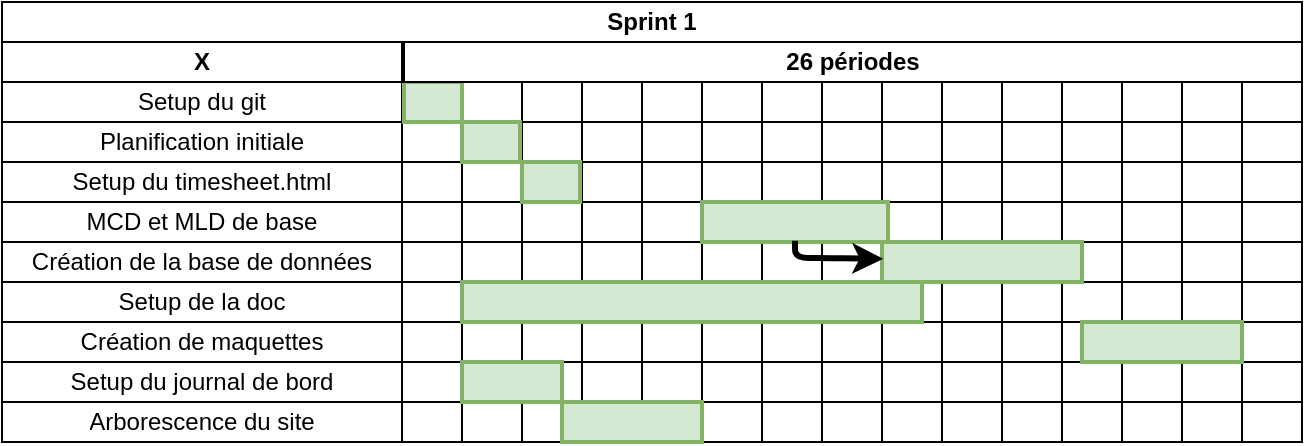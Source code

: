 <mxfile version="14.6.9"><diagram name="Page-1" id="fc2ac565-0d4e-3f0d-88b0-a54af1634ed7"><mxGraphModel dx="1629" dy="1081" grid="1" gridSize="10" guides="0" tooltips="1" connect="0" arrows="1" fold="1" page="1" pageScale="1.5" pageWidth="1169" pageHeight="827" background="#ffffff" math="0" shadow="0"><root><mxCell id="0" style=";html=1;"/><mxCell id="1" style=";html=1;" parent="0"/><mxCell id="dFsh6kCaLVv-VGuMFgfx-103" value="" style="shape=table;html=1;whiteSpace=wrap;startSize=0;container=1;collapsible=0;childLayout=tableLayout;fontStyle=0" vertex="1" parent="1"><mxGeometry x="120" y="160" width="650" height="180" as="geometry"/></mxCell><mxCell id="dFsh6kCaLVv-VGuMFgfx-104" value="" style="shape=partialRectangle;html=1;whiteSpace=wrap;collapsible=0;dropTarget=0;pointerEvents=0;fillColor=none;top=0;left=0;bottom=0;right=0;points=[[0,0.5],[1,0.5]];portConstraint=eastwest;" vertex="1" parent="dFsh6kCaLVv-VGuMFgfx-103"><mxGeometry width="650" height="20" as="geometry"/></mxCell><mxCell id="dFsh6kCaLVv-VGuMFgfx-105" value="Setup du git" style="shape=partialRectangle;html=1;whiteSpace=wrap;connectable=0;fillColor=none;top=0;left=0;bottom=0;right=0;overflow=hidden;" vertex="1" parent="dFsh6kCaLVv-VGuMFgfx-104"><mxGeometry width="200" height="20" as="geometry"/></mxCell><mxCell id="dFsh6kCaLVv-VGuMFgfx-808" style="shape=partialRectangle;html=1;whiteSpace=wrap;connectable=0;fillColor=none;top=0;left=0;bottom=0;right=0;overflow=hidden;" vertex="1" parent="dFsh6kCaLVv-VGuMFgfx-104"><mxGeometry x="200" width="30" height="20" as="geometry"/></mxCell><mxCell id="dFsh6kCaLVv-VGuMFgfx-107" value="" style="shape=partialRectangle;html=1;whiteSpace=wrap;connectable=0;fillColor=none;top=0;left=0;bottom=0;right=0;overflow=hidden;" vertex="1" parent="dFsh6kCaLVv-VGuMFgfx-104"><mxGeometry x="230" width="30" height="20" as="geometry"/></mxCell><mxCell id="dFsh6kCaLVv-VGuMFgfx-799" style="shape=partialRectangle;html=1;whiteSpace=wrap;connectable=0;fillColor=none;top=0;left=0;bottom=0;right=0;overflow=hidden;" vertex="1" parent="dFsh6kCaLVv-VGuMFgfx-104"><mxGeometry x="260" width="30" height="20" as="geometry"/></mxCell><mxCell id="dFsh6kCaLVv-VGuMFgfx-790" style="shape=partialRectangle;html=1;whiteSpace=wrap;connectable=0;fillColor=none;top=0;left=0;bottom=0;right=0;overflow=hidden;" vertex="1" parent="dFsh6kCaLVv-VGuMFgfx-104"><mxGeometry x="290" width="30" height="20" as="geometry"/></mxCell><mxCell id="dFsh6kCaLVv-VGuMFgfx-781" style="shape=partialRectangle;html=1;whiteSpace=wrap;connectable=0;fillColor=none;top=0;left=0;bottom=0;right=0;overflow=hidden;" vertex="1" parent="dFsh6kCaLVv-VGuMFgfx-104"><mxGeometry x="320" width="30" height="20" as="geometry"/></mxCell><mxCell id="dFsh6kCaLVv-VGuMFgfx-772" style="shape=partialRectangle;html=1;whiteSpace=wrap;connectable=0;fillColor=none;top=0;left=0;bottom=0;right=0;overflow=hidden;" vertex="1" parent="dFsh6kCaLVv-VGuMFgfx-104"><mxGeometry x="350" width="30" height="20" as="geometry"/></mxCell><mxCell id="dFsh6kCaLVv-VGuMFgfx-763" style="shape=partialRectangle;html=1;whiteSpace=wrap;connectable=0;fillColor=none;top=0;left=0;bottom=0;right=0;overflow=hidden;" vertex="1" parent="dFsh6kCaLVv-VGuMFgfx-104"><mxGeometry x="380" width="30" height="20" as="geometry"/></mxCell><mxCell id="dFsh6kCaLVv-VGuMFgfx-754" style="shape=partialRectangle;html=1;whiteSpace=wrap;connectable=0;fillColor=none;top=0;left=0;bottom=0;right=0;overflow=hidden;" vertex="1" parent="dFsh6kCaLVv-VGuMFgfx-104"><mxGeometry x="410" width="30" height="20" as="geometry"/></mxCell><mxCell id="dFsh6kCaLVv-VGuMFgfx-745" style="shape=partialRectangle;html=1;whiteSpace=wrap;connectable=0;fillColor=none;top=0;left=0;bottom=0;right=0;overflow=hidden;" vertex="1" parent="dFsh6kCaLVv-VGuMFgfx-104"><mxGeometry x="440" width="30" height="20" as="geometry"/></mxCell><mxCell id="dFsh6kCaLVv-VGuMFgfx-736" style="shape=partialRectangle;html=1;whiteSpace=wrap;connectable=0;fillColor=none;top=0;left=0;bottom=0;right=0;overflow=hidden;" vertex="1" parent="dFsh6kCaLVv-VGuMFgfx-104"><mxGeometry x="470" width="30" height="20" as="geometry"/></mxCell><mxCell id="dFsh6kCaLVv-VGuMFgfx-727" style="shape=partialRectangle;html=1;whiteSpace=wrap;connectable=0;fillColor=none;top=0;left=0;bottom=0;right=0;overflow=hidden;" vertex="1" parent="dFsh6kCaLVv-VGuMFgfx-104"><mxGeometry x="500" width="30" height="20" as="geometry"/></mxCell><mxCell id="dFsh6kCaLVv-VGuMFgfx-718" style="shape=partialRectangle;html=1;whiteSpace=wrap;connectable=0;fillColor=none;top=0;left=0;bottom=0;right=0;overflow=hidden;" vertex="1" parent="dFsh6kCaLVv-VGuMFgfx-104"><mxGeometry x="530" width="30" height="20" as="geometry"/></mxCell><mxCell id="dFsh6kCaLVv-VGuMFgfx-709" style="shape=partialRectangle;html=1;whiteSpace=wrap;connectable=0;fillColor=none;top=0;left=0;bottom=0;right=0;overflow=hidden;" vertex="1" parent="dFsh6kCaLVv-VGuMFgfx-104"><mxGeometry x="560" width="30" height="20" as="geometry"/></mxCell><mxCell id="dFsh6kCaLVv-VGuMFgfx-700" style="shape=partialRectangle;html=1;whiteSpace=wrap;connectable=0;fillColor=none;top=0;left=0;bottom=0;right=0;overflow=hidden;" vertex="1" parent="dFsh6kCaLVv-VGuMFgfx-104"><mxGeometry x="590" width="30" height="20" as="geometry"/></mxCell><mxCell id="dFsh6kCaLVv-VGuMFgfx-691" style="shape=partialRectangle;html=1;whiteSpace=wrap;connectable=0;fillColor=none;top=0;left=0;bottom=0;right=0;overflow=hidden;" vertex="1" parent="dFsh6kCaLVv-VGuMFgfx-104"><mxGeometry x="620" width="30" height="20" as="geometry"/></mxCell><mxCell id="dFsh6kCaLVv-VGuMFgfx-108" value="" style="shape=partialRectangle;html=1;whiteSpace=wrap;collapsible=0;dropTarget=0;pointerEvents=0;fillColor=none;top=0;left=0;bottom=0;right=0;points=[[0,0.5],[1,0.5]];portConstraint=eastwest;" vertex="1" parent="dFsh6kCaLVv-VGuMFgfx-103"><mxGeometry y="20" width="650" height="20" as="geometry"/></mxCell><mxCell id="dFsh6kCaLVv-VGuMFgfx-109" value="Planification initiale" style="shape=partialRectangle;html=1;whiteSpace=wrap;connectable=0;fillColor=none;top=0;left=0;bottom=0;right=0;overflow=hidden;" vertex="1" parent="dFsh6kCaLVv-VGuMFgfx-108"><mxGeometry width="200" height="20" as="geometry"/></mxCell><mxCell id="dFsh6kCaLVv-VGuMFgfx-809" style="shape=partialRectangle;html=1;whiteSpace=wrap;connectable=0;fillColor=none;top=0;left=0;bottom=0;right=0;overflow=hidden;" vertex="1" parent="dFsh6kCaLVv-VGuMFgfx-108"><mxGeometry x="200" width="30" height="20" as="geometry"/></mxCell><mxCell id="dFsh6kCaLVv-VGuMFgfx-111" value="" style="shape=partialRectangle;html=1;whiteSpace=wrap;connectable=0;fillColor=none;top=0;left=0;bottom=0;right=0;overflow=hidden;" vertex="1" parent="dFsh6kCaLVv-VGuMFgfx-108"><mxGeometry x="230" width="30" height="20" as="geometry"/></mxCell><mxCell id="dFsh6kCaLVv-VGuMFgfx-800" style="shape=partialRectangle;html=1;whiteSpace=wrap;connectable=0;fillColor=none;top=0;left=0;bottom=0;right=0;overflow=hidden;" vertex="1" parent="dFsh6kCaLVv-VGuMFgfx-108"><mxGeometry x="260" width="30" height="20" as="geometry"/></mxCell><mxCell id="dFsh6kCaLVv-VGuMFgfx-791" style="shape=partialRectangle;html=1;whiteSpace=wrap;connectable=0;fillColor=none;top=0;left=0;bottom=0;right=0;overflow=hidden;" vertex="1" parent="dFsh6kCaLVv-VGuMFgfx-108"><mxGeometry x="290" width="30" height="20" as="geometry"/></mxCell><mxCell id="dFsh6kCaLVv-VGuMFgfx-782" style="shape=partialRectangle;html=1;whiteSpace=wrap;connectable=0;fillColor=none;top=0;left=0;bottom=0;right=0;overflow=hidden;" vertex="1" parent="dFsh6kCaLVv-VGuMFgfx-108"><mxGeometry x="320" width="30" height="20" as="geometry"/></mxCell><mxCell id="dFsh6kCaLVv-VGuMFgfx-773" style="shape=partialRectangle;html=1;whiteSpace=wrap;connectable=0;fillColor=none;top=0;left=0;bottom=0;right=0;overflow=hidden;" vertex="1" parent="dFsh6kCaLVv-VGuMFgfx-108"><mxGeometry x="350" width="30" height="20" as="geometry"/></mxCell><mxCell id="dFsh6kCaLVv-VGuMFgfx-764" style="shape=partialRectangle;html=1;whiteSpace=wrap;connectable=0;fillColor=none;top=0;left=0;bottom=0;right=0;overflow=hidden;" vertex="1" parent="dFsh6kCaLVv-VGuMFgfx-108"><mxGeometry x="380" width="30" height="20" as="geometry"/></mxCell><mxCell id="dFsh6kCaLVv-VGuMFgfx-755" style="shape=partialRectangle;html=1;whiteSpace=wrap;connectable=0;fillColor=none;top=0;left=0;bottom=0;right=0;overflow=hidden;" vertex="1" parent="dFsh6kCaLVv-VGuMFgfx-108"><mxGeometry x="410" width="30" height="20" as="geometry"/></mxCell><mxCell id="dFsh6kCaLVv-VGuMFgfx-746" style="shape=partialRectangle;html=1;whiteSpace=wrap;connectable=0;fillColor=none;top=0;left=0;bottom=0;right=0;overflow=hidden;" vertex="1" parent="dFsh6kCaLVv-VGuMFgfx-108"><mxGeometry x="440" width="30" height="20" as="geometry"/></mxCell><mxCell id="dFsh6kCaLVv-VGuMFgfx-737" style="shape=partialRectangle;html=1;whiteSpace=wrap;connectable=0;fillColor=none;top=0;left=0;bottom=0;right=0;overflow=hidden;" vertex="1" parent="dFsh6kCaLVv-VGuMFgfx-108"><mxGeometry x="470" width="30" height="20" as="geometry"/></mxCell><mxCell id="dFsh6kCaLVv-VGuMFgfx-728" style="shape=partialRectangle;html=1;whiteSpace=wrap;connectable=0;fillColor=none;top=0;left=0;bottom=0;right=0;overflow=hidden;" vertex="1" parent="dFsh6kCaLVv-VGuMFgfx-108"><mxGeometry x="500" width="30" height="20" as="geometry"/></mxCell><mxCell id="dFsh6kCaLVv-VGuMFgfx-719" style="shape=partialRectangle;html=1;whiteSpace=wrap;connectable=0;fillColor=none;top=0;left=0;bottom=0;right=0;overflow=hidden;" vertex="1" parent="dFsh6kCaLVv-VGuMFgfx-108"><mxGeometry x="530" width="30" height="20" as="geometry"/></mxCell><mxCell id="dFsh6kCaLVv-VGuMFgfx-710" style="shape=partialRectangle;html=1;whiteSpace=wrap;connectable=0;fillColor=none;top=0;left=0;bottom=0;right=0;overflow=hidden;" vertex="1" parent="dFsh6kCaLVv-VGuMFgfx-108"><mxGeometry x="560" width="30" height="20" as="geometry"/></mxCell><mxCell id="dFsh6kCaLVv-VGuMFgfx-701" style="shape=partialRectangle;html=1;whiteSpace=wrap;connectable=0;fillColor=none;top=0;left=0;bottom=0;right=0;overflow=hidden;" vertex="1" parent="dFsh6kCaLVv-VGuMFgfx-108"><mxGeometry x="590" width="30" height="20" as="geometry"/></mxCell><mxCell id="dFsh6kCaLVv-VGuMFgfx-692" style="shape=partialRectangle;html=1;whiteSpace=wrap;connectable=0;fillColor=none;top=0;left=0;bottom=0;right=0;overflow=hidden;" vertex="1" parent="dFsh6kCaLVv-VGuMFgfx-108"><mxGeometry x="620" width="30" height="20" as="geometry"/></mxCell><mxCell id="dFsh6kCaLVv-VGuMFgfx-112" value="" style="shape=partialRectangle;html=1;whiteSpace=wrap;collapsible=0;dropTarget=0;pointerEvents=0;fillColor=none;top=0;left=0;bottom=0;right=0;points=[[0,0.5],[1,0.5]];portConstraint=eastwest;" vertex="1" parent="dFsh6kCaLVv-VGuMFgfx-103"><mxGeometry y="40" width="650" height="20" as="geometry"/></mxCell><mxCell id="dFsh6kCaLVv-VGuMFgfx-113" value="Setup du timesheet.html" style="shape=partialRectangle;html=1;whiteSpace=wrap;connectable=0;fillColor=none;top=0;left=0;bottom=0;right=0;overflow=hidden;" vertex="1" parent="dFsh6kCaLVv-VGuMFgfx-112"><mxGeometry width="200" height="20" as="geometry"/></mxCell><mxCell id="dFsh6kCaLVv-VGuMFgfx-810" style="shape=partialRectangle;html=1;whiteSpace=wrap;connectable=0;fillColor=none;top=0;left=0;bottom=0;right=0;overflow=hidden;" vertex="1" parent="dFsh6kCaLVv-VGuMFgfx-112"><mxGeometry x="200" width="30" height="20" as="geometry"/></mxCell><mxCell id="dFsh6kCaLVv-VGuMFgfx-115" value="" style="shape=partialRectangle;html=1;whiteSpace=wrap;connectable=0;fillColor=none;top=0;left=0;bottom=0;right=0;overflow=hidden;" vertex="1" parent="dFsh6kCaLVv-VGuMFgfx-112"><mxGeometry x="230" width="30" height="20" as="geometry"/></mxCell><mxCell id="dFsh6kCaLVv-VGuMFgfx-801" style="shape=partialRectangle;html=1;whiteSpace=wrap;connectable=0;fillColor=none;top=0;left=0;bottom=0;right=0;overflow=hidden;" vertex="1" parent="dFsh6kCaLVv-VGuMFgfx-112"><mxGeometry x="260" width="30" height="20" as="geometry"/></mxCell><mxCell id="dFsh6kCaLVv-VGuMFgfx-792" style="shape=partialRectangle;html=1;whiteSpace=wrap;connectable=0;fillColor=none;top=0;left=0;bottom=0;right=0;overflow=hidden;" vertex="1" parent="dFsh6kCaLVv-VGuMFgfx-112"><mxGeometry x="290" width="30" height="20" as="geometry"/></mxCell><mxCell id="dFsh6kCaLVv-VGuMFgfx-783" style="shape=partialRectangle;html=1;whiteSpace=wrap;connectable=0;fillColor=none;top=0;left=0;bottom=0;right=0;overflow=hidden;" vertex="1" parent="dFsh6kCaLVv-VGuMFgfx-112"><mxGeometry x="320" width="30" height="20" as="geometry"/></mxCell><mxCell id="dFsh6kCaLVv-VGuMFgfx-774" style="shape=partialRectangle;html=1;whiteSpace=wrap;connectable=0;fillColor=none;top=0;left=0;bottom=0;right=0;overflow=hidden;" vertex="1" parent="dFsh6kCaLVv-VGuMFgfx-112"><mxGeometry x="350" width="30" height="20" as="geometry"/></mxCell><mxCell id="dFsh6kCaLVv-VGuMFgfx-765" style="shape=partialRectangle;html=1;whiteSpace=wrap;connectable=0;fillColor=none;top=0;left=0;bottom=0;right=0;overflow=hidden;" vertex="1" parent="dFsh6kCaLVv-VGuMFgfx-112"><mxGeometry x="380" width="30" height="20" as="geometry"/></mxCell><mxCell id="dFsh6kCaLVv-VGuMFgfx-756" style="shape=partialRectangle;html=1;whiteSpace=wrap;connectable=0;fillColor=none;top=0;left=0;bottom=0;right=0;overflow=hidden;" vertex="1" parent="dFsh6kCaLVv-VGuMFgfx-112"><mxGeometry x="410" width="30" height="20" as="geometry"/></mxCell><mxCell id="dFsh6kCaLVv-VGuMFgfx-747" style="shape=partialRectangle;html=1;whiteSpace=wrap;connectable=0;fillColor=none;top=0;left=0;bottom=0;right=0;overflow=hidden;" vertex="1" parent="dFsh6kCaLVv-VGuMFgfx-112"><mxGeometry x="440" width="30" height="20" as="geometry"/></mxCell><mxCell id="dFsh6kCaLVv-VGuMFgfx-738" style="shape=partialRectangle;html=1;whiteSpace=wrap;connectable=0;fillColor=none;top=0;left=0;bottom=0;right=0;overflow=hidden;" vertex="1" parent="dFsh6kCaLVv-VGuMFgfx-112"><mxGeometry x="470" width="30" height="20" as="geometry"/></mxCell><mxCell id="dFsh6kCaLVv-VGuMFgfx-729" style="shape=partialRectangle;html=1;whiteSpace=wrap;connectable=0;fillColor=none;top=0;left=0;bottom=0;right=0;overflow=hidden;" vertex="1" parent="dFsh6kCaLVv-VGuMFgfx-112"><mxGeometry x="500" width="30" height="20" as="geometry"/></mxCell><mxCell id="dFsh6kCaLVv-VGuMFgfx-720" style="shape=partialRectangle;html=1;whiteSpace=wrap;connectable=0;fillColor=none;top=0;left=0;bottom=0;right=0;overflow=hidden;" vertex="1" parent="dFsh6kCaLVv-VGuMFgfx-112"><mxGeometry x="530" width="30" height="20" as="geometry"/></mxCell><mxCell id="dFsh6kCaLVv-VGuMFgfx-711" style="shape=partialRectangle;html=1;whiteSpace=wrap;connectable=0;fillColor=none;top=0;left=0;bottom=0;right=0;overflow=hidden;" vertex="1" parent="dFsh6kCaLVv-VGuMFgfx-112"><mxGeometry x="560" width="30" height="20" as="geometry"/></mxCell><mxCell id="dFsh6kCaLVv-VGuMFgfx-702" style="shape=partialRectangle;html=1;whiteSpace=wrap;connectable=0;fillColor=none;top=0;left=0;bottom=0;right=0;overflow=hidden;" vertex="1" parent="dFsh6kCaLVv-VGuMFgfx-112"><mxGeometry x="590" width="30" height="20" as="geometry"/></mxCell><mxCell id="dFsh6kCaLVv-VGuMFgfx-693" style="shape=partialRectangle;html=1;whiteSpace=wrap;connectable=0;fillColor=none;top=0;left=0;bottom=0;right=0;overflow=hidden;" vertex="1" parent="dFsh6kCaLVv-VGuMFgfx-112"><mxGeometry x="620" width="30" height="20" as="geometry"/></mxCell><mxCell id="dFsh6kCaLVv-VGuMFgfx-116" style="shape=partialRectangle;html=1;whiteSpace=wrap;collapsible=0;dropTarget=0;pointerEvents=0;fillColor=none;top=0;left=0;bottom=0;right=0;points=[[0,0.5],[1,0.5]];portConstraint=eastwest;" vertex="1" parent="dFsh6kCaLVv-VGuMFgfx-103"><mxGeometry y="60" width="650" height="20" as="geometry"/></mxCell><mxCell id="dFsh6kCaLVv-VGuMFgfx-117" value="MCD et MLD de base" style="shape=partialRectangle;html=1;whiteSpace=wrap;connectable=0;fillColor=none;top=0;left=0;bottom=0;right=0;overflow=hidden;" vertex="1" parent="dFsh6kCaLVv-VGuMFgfx-116"><mxGeometry width="200" height="20" as="geometry"/></mxCell><mxCell id="dFsh6kCaLVv-VGuMFgfx-811" style="shape=partialRectangle;html=1;whiteSpace=wrap;connectable=0;fillColor=none;top=0;left=0;bottom=0;right=0;overflow=hidden;" vertex="1" parent="dFsh6kCaLVv-VGuMFgfx-116"><mxGeometry x="200" width="30" height="20" as="geometry"/></mxCell><mxCell id="dFsh6kCaLVv-VGuMFgfx-118" style="shape=partialRectangle;html=1;whiteSpace=wrap;connectable=0;fillColor=none;top=0;left=0;bottom=0;right=0;overflow=hidden;" vertex="1" parent="dFsh6kCaLVv-VGuMFgfx-116"><mxGeometry x="230" width="30" height="20" as="geometry"/></mxCell><mxCell id="dFsh6kCaLVv-VGuMFgfx-802" style="shape=partialRectangle;html=1;whiteSpace=wrap;connectable=0;fillColor=none;top=0;left=0;bottom=0;right=0;overflow=hidden;" vertex="1" parent="dFsh6kCaLVv-VGuMFgfx-116"><mxGeometry x="260" width="30" height="20" as="geometry"/></mxCell><mxCell id="dFsh6kCaLVv-VGuMFgfx-793" style="shape=partialRectangle;html=1;whiteSpace=wrap;connectable=0;fillColor=none;top=0;left=0;bottom=0;right=0;overflow=hidden;" vertex="1" parent="dFsh6kCaLVv-VGuMFgfx-116"><mxGeometry x="290" width="30" height="20" as="geometry"/></mxCell><mxCell id="dFsh6kCaLVv-VGuMFgfx-784" style="shape=partialRectangle;html=1;whiteSpace=wrap;connectable=0;fillColor=none;top=0;left=0;bottom=0;right=0;overflow=hidden;" vertex="1" parent="dFsh6kCaLVv-VGuMFgfx-116"><mxGeometry x="320" width="30" height="20" as="geometry"/></mxCell><mxCell id="dFsh6kCaLVv-VGuMFgfx-775" style="shape=partialRectangle;html=1;whiteSpace=wrap;connectable=0;fillColor=none;top=0;left=0;bottom=0;right=0;overflow=hidden;" vertex="1" parent="dFsh6kCaLVv-VGuMFgfx-116"><mxGeometry x="350" width="30" height="20" as="geometry"/></mxCell><mxCell id="dFsh6kCaLVv-VGuMFgfx-766" style="shape=partialRectangle;html=1;whiteSpace=wrap;connectable=0;fillColor=none;top=0;left=0;bottom=0;right=0;overflow=hidden;" vertex="1" parent="dFsh6kCaLVv-VGuMFgfx-116"><mxGeometry x="380" width="30" height="20" as="geometry"/></mxCell><mxCell id="dFsh6kCaLVv-VGuMFgfx-757" style="shape=partialRectangle;html=1;whiteSpace=wrap;connectable=0;fillColor=none;top=0;left=0;bottom=0;right=0;overflow=hidden;" vertex="1" parent="dFsh6kCaLVv-VGuMFgfx-116"><mxGeometry x="410" width="30" height="20" as="geometry"/></mxCell><mxCell id="dFsh6kCaLVv-VGuMFgfx-748" style="shape=partialRectangle;html=1;whiteSpace=wrap;connectable=0;fillColor=none;top=0;left=0;bottom=0;right=0;overflow=hidden;" vertex="1" parent="dFsh6kCaLVv-VGuMFgfx-116"><mxGeometry x="440" width="30" height="20" as="geometry"/></mxCell><mxCell id="dFsh6kCaLVv-VGuMFgfx-739" style="shape=partialRectangle;html=1;whiteSpace=wrap;connectable=0;fillColor=none;top=0;left=0;bottom=0;right=0;overflow=hidden;" vertex="1" parent="dFsh6kCaLVv-VGuMFgfx-116"><mxGeometry x="470" width="30" height="20" as="geometry"/></mxCell><mxCell id="dFsh6kCaLVv-VGuMFgfx-730" style="shape=partialRectangle;html=1;whiteSpace=wrap;connectable=0;fillColor=none;top=0;left=0;bottom=0;right=0;overflow=hidden;" vertex="1" parent="dFsh6kCaLVv-VGuMFgfx-116"><mxGeometry x="500" width="30" height="20" as="geometry"/></mxCell><mxCell id="dFsh6kCaLVv-VGuMFgfx-721" style="shape=partialRectangle;html=1;whiteSpace=wrap;connectable=0;fillColor=none;top=0;left=0;bottom=0;right=0;overflow=hidden;" vertex="1" parent="dFsh6kCaLVv-VGuMFgfx-116"><mxGeometry x="530" width="30" height="20" as="geometry"/></mxCell><mxCell id="dFsh6kCaLVv-VGuMFgfx-712" style="shape=partialRectangle;html=1;whiteSpace=wrap;connectable=0;fillColor=none;top=0;left=0;bottom=0;right=0;overflow=hidden;" vertex="1" parent="dFsh6kCaLVv-VGuMFgfx-116"><mxGeometry x="560" width="30" height="20" as="geometry"/></mxCell><mxCell id="dFsh6kCaLVv-VGuMFgfx-703" style="shape=partialRectangle;html=1;whiteSpace=wrap;connectable=0;fillColor=none;top=0;left=0;bottom=0;right=0;overflow=hidden;" vertex="1" parent="dFsh6kCaLVv-VGuMFgfx-116"><mxGeometry x="590" width="30" height="20" as="geometry"/></mxCell><mxCell id="dFsh6kCaLVv-VGuMFgfx-694" style="shape=partialRectangle;html=1;whiteSpace=wrap;connectable=0;fillColor=none;top=0;left=0;bottom=0;right=0;overflow=hidden;" vertex="1" parent="dFsh6kCaLVv-VGuMFgfx-116"><mxGeometry x="620" width="30" height="20" as="geometry"/></mxCell><mxCell id="dFsh6kCaLVv-VGuMFgfx-122" style="shape=partialRectangle;html=1;whiteSpace=wrap;collapsible=0;dropTarget=0;pointerEvents=0;fillColor=none;top=0;left=0;bottom=0;right=0;points=[[0,0.5],[1,0.5]];portConstraint=eastwest;" vertex="1" parent="dFsh6kCaLVv-VGuMFgfx-103"><mxGeometry y="80" width="650" height="20" as="geometry"/></mxCell><mxCell id="dFsh6kCaLVv-VGuMFgfx-123" value="Création de la base de données" style="shape=partialRectangle;html=1;whiteSpace=wrap;connectable=0;fillColor=none;top=0;left=0;bottom=0;right=0;overflow=hidden;" vertex="1" parent="dFsh6kCaLVv-VGuMFgfx-122"><mxGeometry width="200" height="20" as="geometry"/></mxCell><mxCell id="dFsh6kCaLVv-VGuMFgfx-813" style="shape=partialRectangle;html=1;whiteSpace=wrap;connectable=0;fillColor=none;top=0;left=0;bottom=0;right=0;overflow=hidden;" vertex="1" parent="dFsh6kCaLVv-VGuMFgfx-122"><mxGeometry x="200" width="30" height="20" as="geometry"/></mxCell><mxCell id="dFsh6kCaLVv-VGuMFgfx-124" style="shape=partialRectangle;html=1;whiteSpace=wrap;connectable=0;fillColor=none;top=0;left=0;bottom=0;right=0;overflow=hidden;" vertex="1" parent="dFsh6kCaLVv-VGuMFgfx-122"><mxGeometry x="230" width="30" height="20" as="geometry"/></mxCell><mxCell id="dFsh6kCaLVv-VGuMFgfx-804" style="shape=partialRectangle;html=1;whiteSpace=wrap;connectable=0;fillColor=none;top=0;left=0;bottom=0;right=0;overflow=hidden;" vertex="1" parent="dFsh6kCaLVv-VGuMFgfx-122"><mxGeometry x="260" width="30" height="20" as="geometry"/></mxCell><mxCell id="dFsh6kCaLVv-VGuMFgfx-795" style="shape=partialRectangle;html=1;whiteSpace=wrap;connectable=0;fillColor=none;top=0;left=0;bottom=0;right=0;overflow=hidden;" vertex="1" parent="dFsh6kCaLVv-VGuMFgfx-122"><mxGeometry x="290" width="30" height="20" as="geometry"/></mxCell><mxCell id="dFsh6kCaLVv-VGuMFgfx-786" style="shape=partialRectangle;html=1;whiteSpace=wrap;connectable=0;fillColor=none;top=0;left=0;bottom=0;right=0;overflow=hidden;" vertex="1" parent="dFsh6kCaLVv-VGuMFgfx-122"><mxGeometry x="320" width="30" height="20" as="geometry"/></mxCell><mxCell id="dFsh6kCaLVv-VGuMFgfx-777" style="shape=partialRectangle;html=1;whiteSpace=wrap;connectable=0;fillColor=none;top=0;left=0;bottom=0;right=0;overflow=hidden;" vertex="1" parent="dFsh6kCaLVv-VGuMFgfx-122"><mxGeometry x="350" width="30" height="20" as="geometry"/></mxCell><mxCell id="dFsh6kCaLVv-VGuMFgfx-768" style="shape=partialRectangle;html=1;whiteSpace=wrap;connectable=0;fillColor=none;top=0;left=0;bottom=0;right=0;overflow=hidden;" vertex="1" parent="dFsh6kCaLVv-VGuMFgfx-122"><mxGeometry x="380" width="30" height="20" as="geometry"/></mxCell><mxCell id="dFsh6kCaLVv-VGuMFgfx-759" style="shape=partialRectangle;html=1;whiteSpace=wrap;connectable=0;fillColor=none;top=0;left=0;bottom=0;right=0;overflow=hidden;" vertex="1" parent="dFsh6kCaLVv-VGuMFgfx-122"><mxGeometry x="410" width="30" height="20" as="geometry"/></mxCell><mxCell id="dFsh6kCaLVv-VGuMFgfx-750" style="shape=partialRectangle;html=1;whiteSpace=wrap;connectable=0;fillColor=none;top=0;left=0;bottom=0;right=0;overflow=hidden;" vertex="1" parent="dFsh6kCaLVv-VGuMFgfx-122"><mxGeometry x="440" width="30" height="20" as="geometry"/></mxCell><mxCell id="dFsh6kCaLVv-VGuMFgfx-741" style="shape=partialRectangle;html=1;whiteSpace=wrap;connectable=0;fillColor=none;top=0;left=0;bottom=0;right=0;overflow=hidden;" vertex="1" parent="dFsh6kCaLVv-VGuMFgfx-122"><mxGeometry x="470" width="30" height="20" as="geometry"/></mxCell><mxCell id="dFsh6kCaLVv-VGuMFgfx-732" style="shape=partialRectangle;html=1;whiteSpace=wrap;connectable=0;fillColor=none;top=0;left=0;bottom=0;right=0;overflow=hidden;" vertex="1" parent="dFsh6kCaLVv-VGuMFgfx-122"><mxGeometry x="500" width="30" height="20" as="geometry"/></mxCell><mxCell id="dFsh6kCaLVv-VGuMFgfx-723" style="shape=partialRectangle;html=1;whiteSpace=wrap;connectable=0;fillColor=none;top=0;left=0;bottom=0;right=0;overflow=hidden;" vertex="1" parent="dFsh6kCaLVv-VGuMFgfx-122"><mxGeometry x="530" width="30" height="20" as="geometry"/></mxCell><mxCell id="dFsh6kCaLVv-VGuMFgfx-714" style="shape=partialRectangle;html=1;whiteSpace=wrap;connectable=0;fillColor=none;top=0;left=0;bottom=0;right=0;overflow=hidden;" vertex="1" parent="dFsh6kCaLVv-VGuMFgfx-122"><mxGeometry x="560" width="30" height="20" as="geometry"/></mxCell><mxCell id="dFsh6kCaLVv-VGuMFgfx-705" style="shape=partialRectangle;html=1;whiteSpace=wrap;connectable=0;fillColor=none;top=0;left=0;bottom=0;right=0;overflow=hidden;" vertex="1" parent="dFsh6kCaLVv-VGuMFgfx-122"><mxGeometry x="590" width="30" height="20" as="geometry"/></mxCell><mxCell id="dFsh6kCaLVv-VGuMFgfx-696" style="shape=partialRectangle;html=1;whiteSpace=wrap;connectable=0;fillColor=none;top=0;left=0;bottom=0;right=0;overflow=hidden;" vertex="1" parent="dFsh6kCaLVv-VGuMFgfx-122"><mxGeometry x="620" width="30" height="20" as="geometry"/></mxCell><mxCell id="dFsh6kCaLVv-VGuMFgfx-119" style="shape=partialRectangle;html=1;whiteSpace=wrap;collapsible=0;dropTarget=0;pointerEvents=0;fillColor=none;top=0;left=0;bottom=0;right=0;points=[[0,0.5],[1,0.5]];portConstraint=eastwest;" vertex="1" parent="dFsh6kCaLVv-VGuMFgfx-103"><mxGeometry y="100" width="650" height="20" as="geometry"/></mxCell><mxCell id="dFsh6kCaLVv-VGuMFgfx-120" value="Setup de la doc" style="shape=partialRectangle;html=1;whiteSpace=wrap;connectable=0;fillColor=none;top=0;left=0;bottom=0;right=0;overflow=hidden;" vertex="1" parent="dFsh6kCaLVv-VGuMFgfx-119"><mxGeometry width="200" height="20" as="geometry"/></mxCell><mxCell id="dFsh6kCaLVv-VGuMFgfx-812" style="shape=partialRectangle;html=1;whiteSpace=wrap;connectable=0;fillColor=none;top=0;left=0;bottom=0;right=0;overflow=hidden;" vertex="1" parent="dFsh6kCaLVv-VGuMFgfx-119"><mxGeometry x="200" width="30" height="20" as="geometry"/></mxCell><mxCell id="dFsh6kCaLVv-VGuMFgfx-121" style="shape=partialRectangle;html=1;whiteSpace=wrap;connectable=0;fillColor=none;top=0;left=0;bottom=0;right=0;overflow=hidden;" vertex="1" parent="dFsh6kCaLVv-VGuMFgfx-119"><mxGeometry x="230" width="30" height="20" as="geometry"/></mxCell><mxCell id="dFsh6kCaLVv-VGuMFgfx-803" style="shape=partialRectangle;html=1;whiteSpace=wrap;connectable=0;fillColor=none;top=0;left=0;bottom=0;right=0;overflow=hidden;" vertex="1" parent="dFsh6kCaLVv-VGuMFgfx-119"><mxGeometry x="260" width="30" height="20" as="geometry"/></mxCell><mxCell id="dFsh6kCaLVv-VGuMFgfx-794" style="shape=partialRectangle;html=1;whiteSpace=wrap;connectable=0;fillColor=none;top=0;left=0;bottom=0;right=0;overflow=hidden;" vertex="1" parent="dFsh6kCaLVv-VGuMFgfx-119"><mxGeometry x="290" width="30" height="20" as="geometry"/></mxCell><mxCell id="dFsh6kCaLVv-VGuMFgfx-785" style="shape=partialRectangle;html=1;whiteSpace=wrap;connectable=0;fillColor=none;top=0;left=0;bottom=0;right=0;overflow=hidden;" vertex="1" parent="dFsh6kCaLVv-VGuMFgfx-119"><mxGeometry x="320" width="30" height="20" as="geometry"/></mxCell><mxCell id="dFsh6kCaLVv-VGuMFgfx-776" style="shape=partialRectangle;html=1;whiteSpace=wrap;connectable=0;fillColor=none;top=0;left=0;bottom=0;right=0;overflow=hidden;" vertex="1" parent="dFsh6kCaLVv-VGuMFgfx-119"><mxGeometry x="350" width="30" height="20" as="geometry"/></mxCell><mxCell id="dFsh6kCaLVv-VGuMFgfx-767" style="shape=partialRectangle;html=1;whiteSpace=wrap;connectable=0;fillColor=none;top=0;left=0;bottom=0;right=0;overflow=hidden;" vertex="1" parent="dFsh6kCaLVv-VGuMFgfx-119"><mxGeometry x="380" width="30" height="20" as="geometry"/></mxCell><mxCell id="dFsh6kCaLVv-VGuMFgfx-758" style="shape=partialRectangle;html=1;whiteSpace=wrap;connectable=0;fillColor=none;top=0;left=0;bottom=0;right=0;overflow=hidden;" vertex="1" parent="dFsh6kCaLVv-VGuMFgfx-119"><mxGeometry x="410" width="30" height="20" as="geometry"/></mxCell><mxCell id="dFsh6kCaLVv-VGuMFgfx-749" style="shape=partialRectangle;html=1;whiteSpace=wrap;connectable=0;fillColor=none;top=0;left=0;bottom=0;right=0;overflow=hidden;" vertex="1" parent="dFsh6kCaLVv-VGuMFgfx-119"><mxGeometry x="440" width="30" height="20" as="geometry"/></mxCell><mxCell id="dFsh6kCaLVv-VGuMFgfx-740" style="shape=partialRectangle;html=1;whiteSpace=wrap;connectable=0;fillColor=none;top=0;left=0;bottom=0;right=0;overflow=hidden;" vertex="1" parent="dFsh6kCaLVv-VGuMFgfx-119"><mxGeometry x="470" width="30" height="20" as="geometry"/></mxCell><mxCell id="dFsh6kCaLVv-VGuMFgfx-731" style="shape=partialRectangle;html=1;whiteSpace=wrap;connectable=0;fillColor=none;top=0;left=0;bottom=0;right=0;overflow=hidden;" vertex="1" parent="dFsh6kCaLVv-VGuMFgfx-119"><mxGeometry x="500" width="30" height="20" as="geometry"/></mxCell><mxCell id="dFsh6kCaLVv-VGuMFgfx-722" style="shape=partialRectangle;html=1;whiteSpace=wrap;connectable=0;fillColor=none;top=0;left=0;bottom=0;right=0;overflow=hidden;" vertex="1" parent="dFsh6kCaLVv-VGuMFgfx-119"><mxGeometry x="530" width="30" height="20" as="geometry"/></mxCell><mxCell id="dFsh6kCaLVv-VGuMFgfx-713" style="shape=partialRectangle;html=1;whiteSpace=wrap;connectable=0;fillColor=none;top=0;left=0;bottom=0;right=0;overflow=hidden;" vertex="1" parent="dFsh6kCaLVv-VGuMFgfx-119"><mxGeometry x="560" width="30" height="20" as="geometry"/></mxCell><mxCell id="dFsh6kCaLVv-VGuMFgfx-704" style="shape=partialRectangle;html=1;whiteSpace=wrap;connectable=0;fillColor=none;top=0;left=0;bottom=0;right=0;overflow=hidden;" vertex="1" parent="dFsh6kCaLVv-VGuMFgfx-119"><mxGeometry x="590" width="30" height="20" as="geometry"/></mxCell><mxCell id="dFsh6kCaLVv-VGuMFgfx-695" style="shape=partialRectangle;html=1;whiteSpace=wrap;connectable=0;fillColor=none;top=0;left=0;bottom=0;right=0;overflow=hidden;" vertex="1" parent="dFsh6kCaLVv-VGuMFgfx-119"><mxGeometry x="620" width="30" height="20" as="geometry"/></mxCell><mxCell id="dFsh6kCaLVv-VGuMFgfx-125" style="shape=partialRectangle;html=1;whiteSpace=wrap;collapsible=0;dropTarget=0;pointerEvents=0;fillColor=none;top=0;left=0;bottom=0;right=0;points=[[0,0.5],[1,0.5]];portConstraint=eastwest;" vertex="1" parent="dFsh6kCaLVv-VGuMFgfx-103"><mxGeometry y="120" width="650" height="20" as="geometry"/></mxCell><mxCell id="dFsh6kCaLVv-VGuMFgfx-126" value="Création de maquettes" style="shape=partialRectangle;html=1;whiteSpace=wrap;connectable=0;fillColor=none;top=0;left=0;bottom=0;right=0;overflow=hidden;" vertex="1" parent="dFsh6kCaLVv-VGuMFgfx-125"><mxGeometry width="200" height="20" as="geometry"/></mxCell><mxCell id="dFsh6kCaLVv-VGuMFgfx-814" style="shape=partialRectangle;html=1;whiteSpace=wrap;connectable=0;fillColor=none;top=0;left=0;bottom=0;right=0;overflow=hidden;" vertex="1" parent="dFsh6kCaLVv-VGuMFgfx-125"><mxGeometry x="200" width="30" height="20" as="geometry"/></mxCell><mxCell id="dFsh6kCaLVv-VGuMFgfx-127" style="shape=partialRectangle;html=1;whiteSpace=wrap;connectable=0;fillColor=none;top=0;left=0;bottom=0;right=0;overflow=hidden;" vertex="1" parent="dFsh6kCaLVv-VGuMFgfx-125"><mxGeometry x="230" width="30" height="20" as="geometry"/></mxCell><mxCell id="dFsh6kCaLVv-VGuMFgfx-805" style="shape=partialRectangle;html=1;whiteSpace=wrap;connectable=0;fillColor=none;top=0;left=0;bottom=0;right=0;overflow=hidden;" vertex="1" parent="dFsh6kCaLVv-VGuMFgfx-125"><mxGeometry x="260" width="30" height="20" as="geometry"/></mxCell><mxCell id="dFsh6kCaLVv-VGuMFgfx-796" style="shape=partialRectangle;html=1;whiteSpace=wrap;connectable=0;fillColor=none;top=0;left=0;bottom=0;right=0;overflow=hidden;" vertex="1" parent="dFsh6kCaLVv-VGuMFgfx-125"><mxGeometry x="290" width="30" height="20" as="geometry"/></mxCell><mxCell id="dFsh6kCaLVv-VGuMFgfx-787" style="shape=partialRectangle;html=1;whiteSpace=wrap;connectable=0;fillColor=none;top=0;left=0;bottom=0;right=0;overflow=hidden;" vertex="1" parent="dFsh6kCaLVv-VGuMFgfx-125"><mxGeometry x="320" width="30" height="20" as="geometry"/></mxCell><mxCell id="dFsh6kCaLVv-VGuMFgfx-778" style="shape=partialRectangle;html=1;whiteSpace=wrap;connectable=0;fillColor=none;top=0;left=0;bottom=0;right=0;overflow=hidden;" vertex="1" parent="dFsh6kCaLVv-VGuMFgfx-125"><mxGeometry x="350" width="30" height="20" as="geometry"/></mxCell><mxCell id="dFsh6kCaLVv-VGuMFgfx-769" style="shape=partialRectangle;html=1;whiteSpace=wrap;connectable=0;fillColor=none;top=0;left=0;bottom=0;right=0;overflow=hidden;" vertex="1" parent="dFsh6kCaLVv-VGuMFgfx-125"><mxGeometry x="380" width="30" height="20" as="geometry"/></mxCell><mxCell id="dFsh6kCaLVv-VGuMFgfx-760" style="shape=partialRectangle;html=1;whiteSpace=wrap;connectable=0;fillColor=none;top=0;left=0;bottom=0;right=0;overflow=hidden;" vertex="1" parent="dFsh6kCaLVv-VGuMFgfx-125"><mxGeometry x="410" width="30" height="20" as="geometry"/></mxCell><mxCell id="dFsh6kCaLVv-VGuMFgfx-751" style="shape=partialRectangle;html=1;whiteSpace=wrap;connectable=0;fillColor=none;top=0;left=0;bottom=0;right=0;overflow=hidden;" vertex="1" parent="dFsh6kCaLVv-VGuMFgfx-125"><mxGeometry x="440" width="30" height="20" as="geometry"/></mxCell><mxCell id="dFsh6kCaLVv-VGuMFgfx-742" style="shape=partialRectangle;html=1;whiteSpace=wrap;connectable=0;fillColor=none;top=0;left=0;bottom=0;right=0;overflow=hidden;" vertex="1" parent="dFsh6kCaLVv-VGuMFgfx-125"><mxGeometry x="470" width="30" height="20" as="geometry"/></mxCell><mxCell id="dFsh6kCaLVv-VGuMFgfx-733" style="shape=partialRectangle;html=1;whiteSpace=wrap;connectable=0;fillColor=none;top=0;left=0;bottom=0;right=0;overflow=hidden;" vertex="1" parent="dFsh6kCaLVv-VGuMFgfx-125"><mxGeometry x="500" width="30" height="20" as="geometry"/></mxCell><mxCell id="dFsh6kCaLVv-VGuMFgfx-724" style="shape=partialRectangle;html=1;whiteSpace=wrap;connectable=0;fillColor=none;top=0;left=0;bottom=0;right=0;overflow=hidden;" vertex="1" parent="dFsh6kCaLVv-VGuMFgfx-125"><mxGeometry x="530" width="30" height="20" as="geometry"/></mxCell><mxCell id="dFsh6kCaLVv-VGuMFgfx-715" style="shape=partialRectangle;html=1;whiteSpace=wrap;connectable=0;fillColor=none;top=0;left=0;bottom=0;right=0;overflow=hidden;" vertex="1" parent="dFsh6kCaLVv-VGuMFgfx-125"><mxGeometry x="560" width="30" height="20" as="geometry"/></mxCell><mxCell id="dFsh6kCaLVv-VGuMFgfx-706" style="shape=partialRectangle;html=1;whiteSpace=wrap;connectable=0;fillColor=none;top=0;left=0;bottom=0;right=0;overflow=hidden;" vertex="1" parent="dFsh6kCaLVv-VGuMFgfx-125"><mxGeometry x="590" width="30" height="20" as="geometry"/></mxCell><mxCell id="dFsh6kCaLVv-VGuMFgfx-697" style="shape=partialRectangle;html=1;whiteSpace=wrap;connectable=0;fillColor=none;top=0;left=0;bottom=0;right=0;overflow=hidden;" vertex="1" parent="dFsh6kCaLVv-VGuMFgfx-125"><mxGeometry x="620" width="30" height="20" as="geometry"/></mxCell><mxCell id="dFsh6kCaLVv-VGuMFgfx-128" style="shape=partialRectangle;html=1;whiteSpace=wrap;collapsible=0;dropTarget=0;pointerEvents=0;fillColor=none;top=0;left=0;bottom=0;right=0;points=[[0,0.5],[1,0.5]];portConstraint=eastwest;" vertex="1" parent="dFsh6kCaLVv-VGuMFgfx-103"><mxGeometry y="140" width="650" height="20" as="geometry"/></mxCell><mxCell id="dFsh6kCaLVv-VGuMFgfx-129" value="Setup du journal de bord" style="shape=partialRectangle;html=1;whiteSpace=wrap;connectable=0;fillColor=none;top=0;left=0;bottom=0;right=0;overflow=hidden;" vertex="1" parent="dFsh6kCaLVv-VGuMFgfx-128"><mxGeometry width="200" height="20" as="geometry"/></mxCell><mxCell id="dFsh6kCaLVv-VGuMFgfx-815" style="shape=partialRectangle;html=1;whiteSpace=wrap;connectable=0;fillColor=none;top=0;left=0;bottom=0;right=0;overflow=hidden;" vertex="1" parent="dFsh6kCaLVv-VGuMFgfx-128"><mxGeometry x="200" width="30" height="20" as="geometry"/></mxCell><mxCell id="dFsh6kCaLVv-VGuMFgfx-130" style="shape=partialRectangle;html=1;whiteSpace=wrap;connectable=0;fillColor=none;top=0;left=0;bottom=0;right=0;overflow=hidden;" vertex="1" parent="dFsh6kCaLVv-VGuMFgfx-128"><mxGeometry x="230" width="30" height="20" as="geometry"/></mxCell><mxCell id="dFsh6kCaLVv-VGuMFgfx-806" style="shape=partialRectangle;html=1;whiteSpace=wrap;connectable=0;fillColor=none;top=0;left=0;bottom=0;right=0;overflow=hidden;" vertex="1" parent="dFsh6kCaLVv-VGuMFgfx-128"><mxGeometry x="260" width="30" height="20" as="geometry"/></mxCell><mxCell id="dFsh6kCaLVv-VGuMFgfx-797" style="shape=partialRectangle;html=1;whiteSpace=wrap;connectable=0;fillColor=none;top=0;left=0;bottom=0;right=0;overflow=hidden;" vertex="1" parent="dFsh6kCaLVv-VGuMFgfx-128"><mxGeometry x="290" width="30" height="20" as="geometry"/></mxCell><mxCell id="dFsh6kCaLVv-VGuMFgfx-788" style="shape=partialRectangle;html=1;whiteSpace=wrap;connectable=0;fillColor=none;top=0;left=0;bottom=0;right=0;overflow=hidden;" vertex="1" parent="dFsh6kCaLVv-VGuMFgfx-128"><mxGeometry x="320" width="30" height="20" as="geometry"/></mxCell><mxCell id="dFsh6kCaLVv-VGuMFgfx-779" style="shape=partialRectangle;html=1;whiteSpace=wrap;connectable=0;fillColor=none;top=0;left=0;bottom=0;right=0;overflow=hidden;" vertex="1" parent="dFsh6kCaLVv-VGuMFgfx-128"><mxGeometry x="350" width="30" height="20" as="geometry"/></mxCell><mxCell id="dFsh6kCaLVv-VGuMFgfx-770" style="shape=partialRectangle;html=1;whiteSpace=wrap;connectable=0;fillColor=none;top=0;left=0;bottom=0;right=0;overflow=hidden;" vertex="1" parent="dFsh6kCaLVv-VGuMFgfx-128"><mxGeometry x="380" width="30" height="20" as="geometry"/></mxCell><mxCell id="dFsh6kCaLVv-VGuMFgfx-761" style="shape=partialRectangle;html=1;whiteSpace=wrap;connectable=0;fillColor=none;top=0;left=0;bottom=0;right=0;overflow=hidden;" vertex="1" parent="dFsh6kCaLVv-VGuMFgfx-128"><mxGeometry x="410" width="30" height="20" as="geometry"/></mxCell><mxCell id="dFsh6kCaLVv-VGuMFgfx-752" style="shape=partialRectangle;html=1;whiteSpace=wrap;connectable=0;fillColor=none;top=0;left=0;bottom=0;right=0;overflow=hidden;" vertex="1" parent="dFsh6kCaLVv-VGuMFgfx-128"><mxGeometry x="440" width="30" height="20" as="geometry"/></mxCell><mxCell id="dFsh6kCaLVv-VGuMFgfx-743" style="shape=partialRectangle;html=1;whiteSpace=wrap;connectable=0;fillColor=none;top=0;left=0;bottom=0;right=0;overflow=hidden;" vertex="1" parent="dFsh6kCaLVv-VGuMFgfx-128"><mxGeometry x="470" width="30" height="20" as="geometry"/></mxCell><mxCell id="dFsh6kCaLVv-VGuMFgfx-734" style="shape=partialRectangle;html=1;whiteSpace=wrap;connectable=0;fillColor=none;top=0;left=0;bottom=0;right=0;overflow=hidden;" vertex="1" parent="dFsh6kCaLVv-VGuMFgfx-128"><mxGeometry x="500" width="30" height="20" as="geometry"/></mxCell><mxCell id="dFsh6kCaLVv-VGuMFgfx-725" style="shape=partialRectangle;html=1;whiteSpace=wrap;connectable=0;fillColor=none;top=0;left=0;bottom=0;right=0;overflow=hidden;" vertex="1" parent="dFsh6kCaLVv-VGuMFgfx-128"><mxGeometry x="530" width="30" height="20" as="geometry"/></mxCell><mxCell id="dFsh6kCaLVv-VGuMFgfx-716" style="shape=partialRectangle;html=1;whiteSpace=wrap;connectable=0;fillColor=none;top=0;left=0;bottom=0;right=0;overflow=hidden;" vertex="1" parent="dFsh6kCaLVv-VGuMFgfx-128"><mxGeometry x="560" width="30" height="20" as="geometry"/></mxCell><mxCell id="dFsh6kCaLVv-VGuMFgfx-707" style="shape=partialRectangle;html=1;whiteSpace=wrap;connectable=0;fillColor=none;top=0;left=0;bottom=0;right=0;overflow=hidden;" vertex="1" parent="dFsh6kCaLVv-VGuMFgfx-128"><mxGeometry x="590" width="30" height="20" as="geometry"/></mxCell><mxCell id="dFsh6kCaLVv-VGuMFgfx-698" style="shape=partialRectangle;html=1;whiteSpace=wrap;connectable=0;fillColor=none;top=0;left=0;bottom=0;right=0;overflow=hidden;" vertex="1" parent="dFsh6kCaLVv-VGuMFgfx-128"><mxGeometry x="620" width="30" height="20" as="geometry"/></mxCell><mxCell id="dFsh6kCaLVv-VGuMFgfx-131" style="shape=partialRectangle;html=1;whiteSpace=wrap;collapsible=0;dropTarget=0;pointerEvents=0;fillColor=none;top=0;left=0;bottom=0;right=0;points=[[0,0.5],[1,0.5]];portConstraint=eastwest;" vertex="1" parent="dFsh6kCaLVv-VGuMFgfx-103"><mxGeometry y="160" width="650" height="20" as="geometry"/></mxCell><mxCell id="dFsh6kCaLVv-VGuMFgfx-132" value="Arborescence du site" style="shape=partialRectangle;html=1;whiteSpace=wrap;connectable=0;fillColor=none;top=0;left=0;bottom=0;right=0;overflow=hidden;" vertex="1" parent="dFsh6kCaLVv-VGuMFgfx-131"><mxGeometry width="200" height="20" as="geometry"/></mxCell><mxCell id="dFsh6kCaLVv-VGuMFgfx-816" style="shape=partialRectangle;html=1;whiteSpace=wrap;connectable=0;fillColor=none;top=0;left=0;bottom=0;right=0;overflow=hidden;" vertex="1" parent="dFsh6kCaLVv-VGuMFgfx-131"><mxGeometry x="200" width="30" height="20" as="geometry"/></mxCell><mxCell id="dFsh6kCaLVv-VGuMFgfx-133" style="shape=partialRectangle;html=1;whiteSpace=wrap;connectable=0;fillColor=none;top=0;left=0;bottom=0;right=0;overflow=hidden;" vertex="1" parent="dFsh6kCaLVv-VGuMFgfx-131"><mxGeometry x="230" width="30" height="20" as="geometry"/></mxCell><mxCell id="dFsh6kCaLVv-VGuMFgfx-807" style="shape=partialRectangle;html=1;whiteSpace=wrap;connectable=0;fillColor=none;top=0;left=0;bottom=0;right=0;overflow=hidden;" vertex="1" parent="dFsh6kCaLVv-VGuMFgfx-131"><mxGeometry x="260" width="30" height="20" as="geometry"/></mxCell><mxCell id="dFsh6kCaLVv-VGuMFgfx-798" style="shape=partialRectangle;html=1;whiteSpace=wrap;connectable=0;fillColor=none;top=0;left=0;bottom=0;right=0;overflow=hidden;" vertex="1" parent="dFsh6kCaLVv-VGuMFgfx-131"><mxGeometry x="290" width="30" height="20" as="geometry"/></mxCell><mxCell id="dFsh6kCaLVv-VGuMFgfx-789" style="shape=partialRectangle;html=1;whiteSpace=wrap;connectable=0;fillColor=none;top=0;left=0;bottom=0;right=0;overflow=hidden;" vertex="1" parent="dFsh6kCaLVv-VGuMFgfx-131"><mxGeometry x="320" width="30" height="20" as="geometry"/></mxCell><mxCell id="dFsh6kCaLVv-VGuMFgfx-780" style="shape=partialRectangle;html=1;whiteSpace=wrap;connectable=0;fillColor=none;top=0;left=0;bottom=0;right=0;overflow=hidden;" vertex="1" parent="dFsh6kCaLVv-VGuMFgfx-131"><mxGeometry x="350" width="30" height="20" as="geometry"/></mxCell><mxCell id="dFsh6kCaLVv-VGuMFgfx-771" style="shape=partialRectangle;html=1;whiteSpace=wrap;connectable=0;fillColor=none;top=0;left=0;bottom=0;right=0;overflow=hidden;" vertex="1" parent="dFsh6kCaLVv-VGuMFgfx-131"><mxGeometry x="380" width="30" height="20" as="geometry"/></mxCell><mxCell id="dFsh6kCaLVv-VGuMFgfx-762" style="shape=partialRectangle;html=1;whiteSpace=wrap;connectable=0;fillColor=none;top=0;left=0;bottom=0;right=0;overflow=hidden;" vertex="1" parent="dFsh6kCaLVv-VGuMFgfx-131"><mxGeometry x="410" width="30" height="20" as="geometry"/></mxCell><mxCell id="dFsh6kCaLVv-VGuMFgfx-753" style="shape=partialRectangle;html=1;whiteSpace=wrap;connectable=0;fillColor=none;top=0;left=0;bottom=0;right=0;overflow=hidden;" vertex="1" parent="dFsh6kCaLVv-VGuMFgfx-131"><mxGeometry x="440" width="30" height="20" as="geometry"/></mxCell><mxCell id="dFsh6kCaLVv-VGuMFgfx-744" style="shape=partialRectangle;html=1;whiteSpace=wrap;connectable=0;fillColor=none;top=0;left=0;bottom=0;right=0;overflow=hidden;" vertex="1" parent="dFsh6kCaLVv-VGuMFgfx-131"><mxGeometry x="470" width="30" height="20" as="geometry"/></mxCell><mxCell id="dFsh6kCaLVv-VGuMFgfx-735" style="shape=partialRectangle;html=1;whiteSpace=wrap;connectable=0;fillColor=none;top=0;left=0;bottom=0;right=0;overflow=hidden;" vertex="1" parent="dFsh6kCaLVv-VGuMFgfx-131"><mxGeometry x="500" width="30" height="20" as="geometry"/></mxCell><mxCell id="dFsh6kCaLVv-VGuMFgfx-726" style="shape=partialRectangle;html=1;whiteSpace=wrap;connectable=0;fillColor=none;top=0;left=0;bottom=0;right=0;overflow=hidden;" vertex="1" parent="dFsh6kCaLVv-VGuMFgfx-131"><mxGeometry x="530" width="30" height="20" as="geometry"/></mxCell><mxCell id="dFsh6kCaLVv-VGuMFgfx-717" style="shape=partialRectangle;html=1;whiteSpace=wrap;connectable=0;fillColor=none;top=0;left=0;bottom=0;right=0;overflow=hidden;" vertex="1" parent="dFsh6kCaLVv-VGuMFgfx-131"><mxGeometry x="560" width="30" height="20" as="geometry"/></mxCell><mxCell id="dFsh6kCaLVv-VGuMFgfx-708" style="shape=partialRectangle;html=1;whiteSpace=wrap;connectable=0;fillColor=none;top=0;left=0;bottom=0;right=0;overflow=hidden;" vertex="1" parent="dFsh6kCaLVv-VGuMFgfx-131"><mxGeometry x="590" width="30" height="20" as="geometry"/></mxCell><mxCell id="dFsh6kCaLVv-VGuMFgfx-699" style="shape=partialRectangle;html=1;whiteSpace=wrap;connectable=0;fillColor=none;top=0;left=0;bottom=0;right=0;overflow=hidden;" vertex="1" parent="dFsh6kCaLVv-VGuMFgfx-131"><mxGeometry x="620" width="30" height="20" as="geometry"/></mxCell><mxCell id="dFsh6kCaLVv-VGuMFgfx-140" value="" style="whiteSpace=wrap;html=1;strokeWidth=2;fillColor=#d5e8d4;fontSize=14;align=center;strokeColor=#82b366;" vertex="1" parent="1"><mxGeometry x="321" y="160" width="29" height="20" as="geometry"/></mxCell><mxCell id="dFsh6kCaLVv-VGuMFgfx-174" value="" style="whiteSpace=wrap;html=1;strokeWidth=2;fillColor=#d5e8d4;fontSize=14;align=center;strokeColor=#82b366;" vertex="1" parent="1"><mxGeometry x="350" y="180" width="29" height="20" as="geometry"/></mxCell><mxCell id="dFsh6kCaLVv-VGuMFgfx-175" value="" style="whiteSpace=wrap;html=1;strokeWidth=2;fillColor=#d5e8d4;fontSize=14;align=center;strokeColor=#82b366;" vertex="1" parent="1"><mxGeometry x="380" y="200" width="29" height="20" as="geometry"/></mxCell><mxCell id="dFsh6kCaLVv-VGuMFgfx-176" value="" style="whiteSpace=wrap;html=1;strokeWidth=2;fillColor=#d5e8d4;fontSize=14;align=center;strokeColor=#82b366;" vertex="1" parent="1"><mxGeometry x="470" y="220" width="93" height="20" as="geometry"/></mxCell><mxCell id="dFsh6kCaLVv-VGuMFgfx-177" value="" style="whiteSpace=wrap;html=1;strokeWidth=2;fillColor=#d5e8d4;fontSize=14;align=center;strokeColor=#82b366;" vertex="1" parent="1"><mxGeometry x="560" y="240" width="100" height="20" as="geometry"/></mxCell><mxCell id="dFsh6kCaLVv-VGuMFgfx-178" value="" style="whiteSpace=wrap;html=1;strokeWidth=2;fillColor=#d5e8d4;fontSize=14;align=center;strokeColor=#82b366;" vertex="1" parent="1"><mxGeometry x="350" y="260" width="230" height="20" as="geometry"/></mxCell><mxCell id="dFsh6kCaLVv-VGuMFgfx-179" value="" style="whiteSpace=wrap;html=1;strokeWidth=2;fillColor=#d5e8d4;fontSize=14;align=center;strokeColor=#82b366;" vertex="1" parent="1"><mxGeometry x="660" y="280" width="80" height="20" as="geometry"/></mxCell><mxCell id="dFsh6kCaLVv-VGuMFgfx-180" value="" style="whiteSpace=wrap;html=1;strokeWidth=2;fillColor=#d5e8d4;fontSize=14;align=center;strokeColor=#82b366;" vertex="1" parent="1"><mxGeometry x="350" y="300" width="50" height="20" as="geometry"/></mxCell><mxCell id="dFsh6kCaLVv-VGuMFgfx-181" value="" style="whiteSpace=wrap;html=1;strokeWidth=2;fillColor=#d5e8d4;fontSize=14;align=center;strokeColor=#82b366;" vertex="1" parent="1"><mxGeometry x="400" y="320" width="70" height="20" as="geometry"/></mxCell><mxCell id="dFsh6kCaLVv-VGuMFgfx-182" value="" style="endArrow=classic;html=1;edgeStyle=orthogonalEdgeStyle;exitX=0.5;exitY=0.97;exitDx=0;exitDy=0;exitPerimeter=0;entryX=0.006;entryY=0.421;entryDx=0;entryDy=0;entryPerimeter=0;strokeWidth=3;" edge="1" parent="1" source="dFsh6kCaLVv-VGuMFgfx-176" target="dFsh6kCaLVv-VGuMFgfx-177"><mxGeometry width="50" height="50" relative="1" as="geometry"><mxPoint x="540" y="410" as="sourcePoint"/><mxPoint x="790" y="239" as="targetPoint"/><Array as="points"><mxPoint x="517" y="248"/><mxPoint x="530" y="248"/></Array></mxGeometry></mxCell><mxCell id="dFsh6kCaLVv-VGuMFgfx-186" value="Sprint 1" style="rounded=0;whiteSpace=wrap;html=1;fontStyle=1" vertex="1" parent="1"><mxGeometry x="120" y="120" width="650" height="20" as="geometry"/></mxCell><mxCell id="dFsh6kCaLVv-VGuMFgfx-257" value="26 périodes" style="rounded=0;whiteSpace=wrap;html=1;fontStyle=1" vertex="1" parent="1"><mxGeometry x="321" y="140" width="449" height="20" as="geometry"/></mxCell><mxCell id="dFsh6kCaLVv-VGuMFgfx-258" value="X" style="rounded=0;whiteSpace=wrap;html=1;fontStyle=1" vertex="1" parent="1"><mxGeometry x="120" y="140" width="200" height="20" as="geometry"/></mxCell></root></mxGraphModel></diagram></mxfile>
